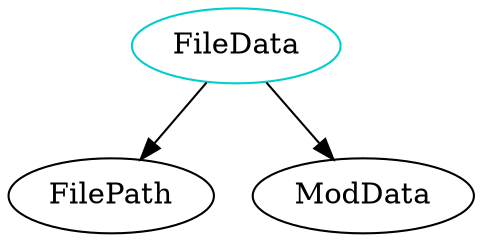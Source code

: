 digraph filedata{
FileData -> FilePath;
FileData -> ModData;
FileData	[shape=oval, color=cyan3, label="FileData"];
}
